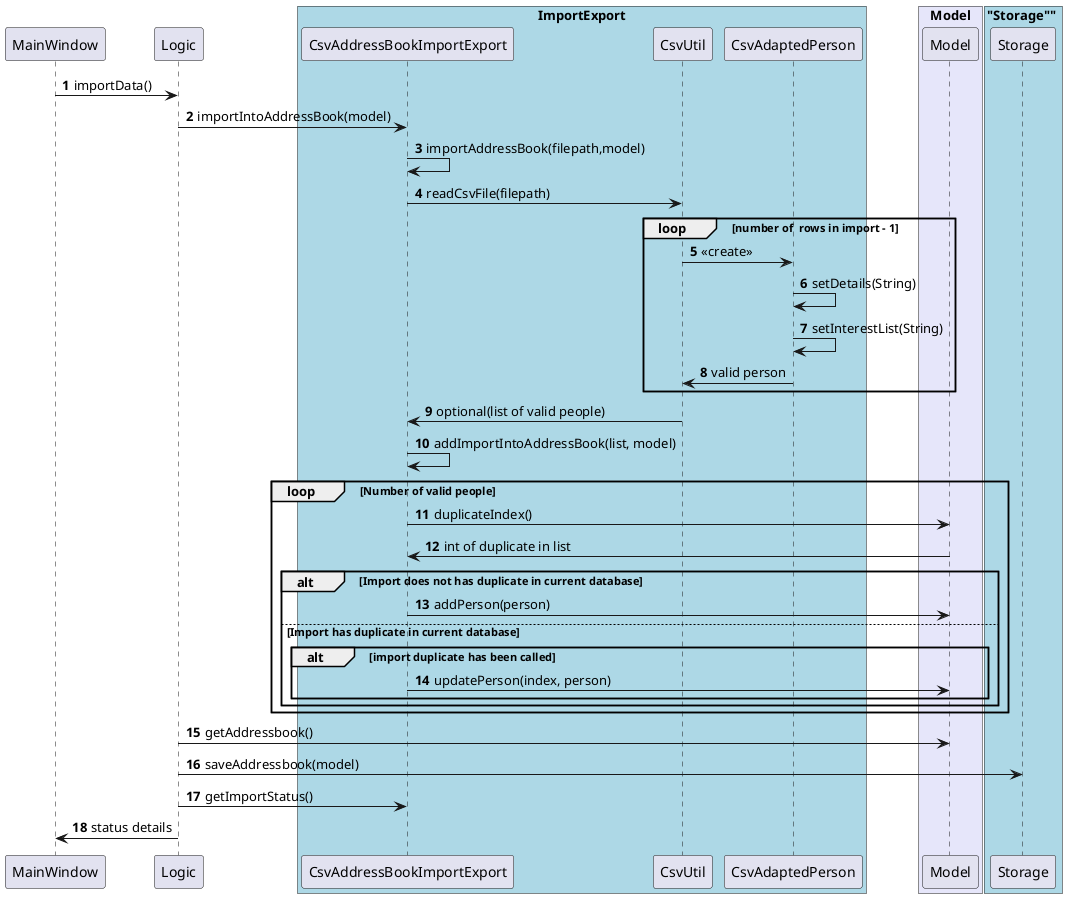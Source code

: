 @startuml
'https://plantuml.com/sequence-diagram

autonumber

participant MainWindow
participant Logic
participant CsvAddressBookImportExport
participant CsvUtil

participant CsvAdaptedPerson
participant Model
participant Storage
'
'
box "ImportExport" #LightBlue
    participant CsvAddressBookImportExport
    participant CsvUtil
    participant CsvAdaptedPerson
end box

box "Model" #Lavender
    participant Model
end box

'
box "Storage"" #LightBlue
    participant Storage
end box



MainWindow -> Logic: importData()
Logic -> CsvAddressBookImportExport: importIntoAddressBook(model)

CsvAddressBookImportExport -> CsvAddressBookImportExport: importAddressBook(filepath,model)

CsvAddressBookImportExport -> CsvUtil: readCsvFile(filepath)



loop number of  rows in import - 1

    CsvUtil -> CsvAdaptedPerson: <<create>>

    CsvAdaptedPerson -> CsvAdaptedPerson: setDetails(String)

    CsvAdaptedPerson -> CsvAdaptedPerson: setInterestList(String)
    CsvUtil <- CsvAdaptedPerson: valid person
    end

CsvAddressBookImportExport <- CsvUtil: optional(list of valid people)
CsvAddressBookImportExport -> CsvAddressBookImportExport: addImportIntoAddressBook(list, model)

loop Number of valid people
    CsvAddressBookImportExport  -> Model : duplicateIndex()

    CsvAddressBookImportExport <- Model : int of duplicate in list
    alt Import does not has duplicate in current database
        CsvAddressBookImportExport ->  Model: addPerson(person)
    else Import has duplicate in current database
        alt import duplicate has been called
                    CsvAddressBookImportExport ->  Model: updatePerson(index, person)
        end
    end
    end

Logic -> Model: getAddressbook()
Logic -> Storage: saveAddressbook(model)
Logic -> CsvAddressBookImportExport: getImportStatus()

MainWindow <- Logic: status details

@enduml
